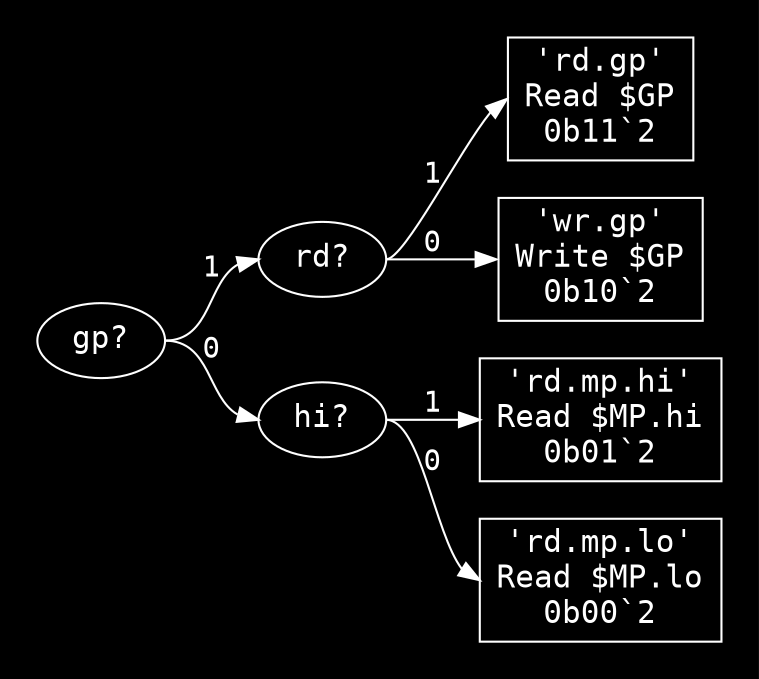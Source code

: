 digraph "Format r(2)" {
  graph [dpi = 100, bgcolor="#111", fontcolor="white", rankdir=LR, pad="0.25"];
  node [fontname = "Courier", fontsize="15pt", color="white", fontcolor="white"];
  edge [fontname = "Courier", color="white", fontcolor="white"];
  "gp_13166642" [label = "gp?", shape = ellipse];
  "gp_13166642":e -> "rd_12396995":w [label = "1"];
  "gp_13166642":e -> "hi_11502045":w [label = "0"];
  "rd_12396995" [label = "rd?", shape = ellipse];
  "rd_12396995":e -> "'rd.gp'_7170807":w [label = "1"];
  "rd_12396995":e -> "'wr.gp'_5110024":w [label = "0"];
  "'rd.gp'_7170807" [label = "'rd.gp'\nRead $GP\n0b11`2", shape = rectangle];
  "'wr.gp'_5110024" [label = "'wr.gp'\nWrite $GP\n0b10`2", shape = rectangle];
  "hi_11502045" [label = "hi?", shape = ellipse];
  "hi_11502045":e -> "'rd.mp.hi'_6753187":w [label = "1"];
  "hi_11502045":e -> "'rd.mp.lo'_9626836":w [label = "0"];
  "'rd.mp.hi'_6753187" [label = "'rd.mp.hi'\nRead $MP.hi\n0b01`2", shape = rectangle];
  "'rd.mp.lo'_9626836" [label = "'rd.mp.lo'\nRead $MP.lo\n0b00`2", shape = rectangle];
}
